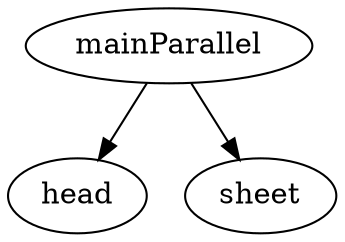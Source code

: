 digraph MainParallel {
  package = "ru.kode.way.sample.compose.main.parallel.routing"
  head [type=flow]
  sheet [type=schema]

  mainParallel [type=parallel]
  mainParallel -> head
  mainParallel -> sheet
}
